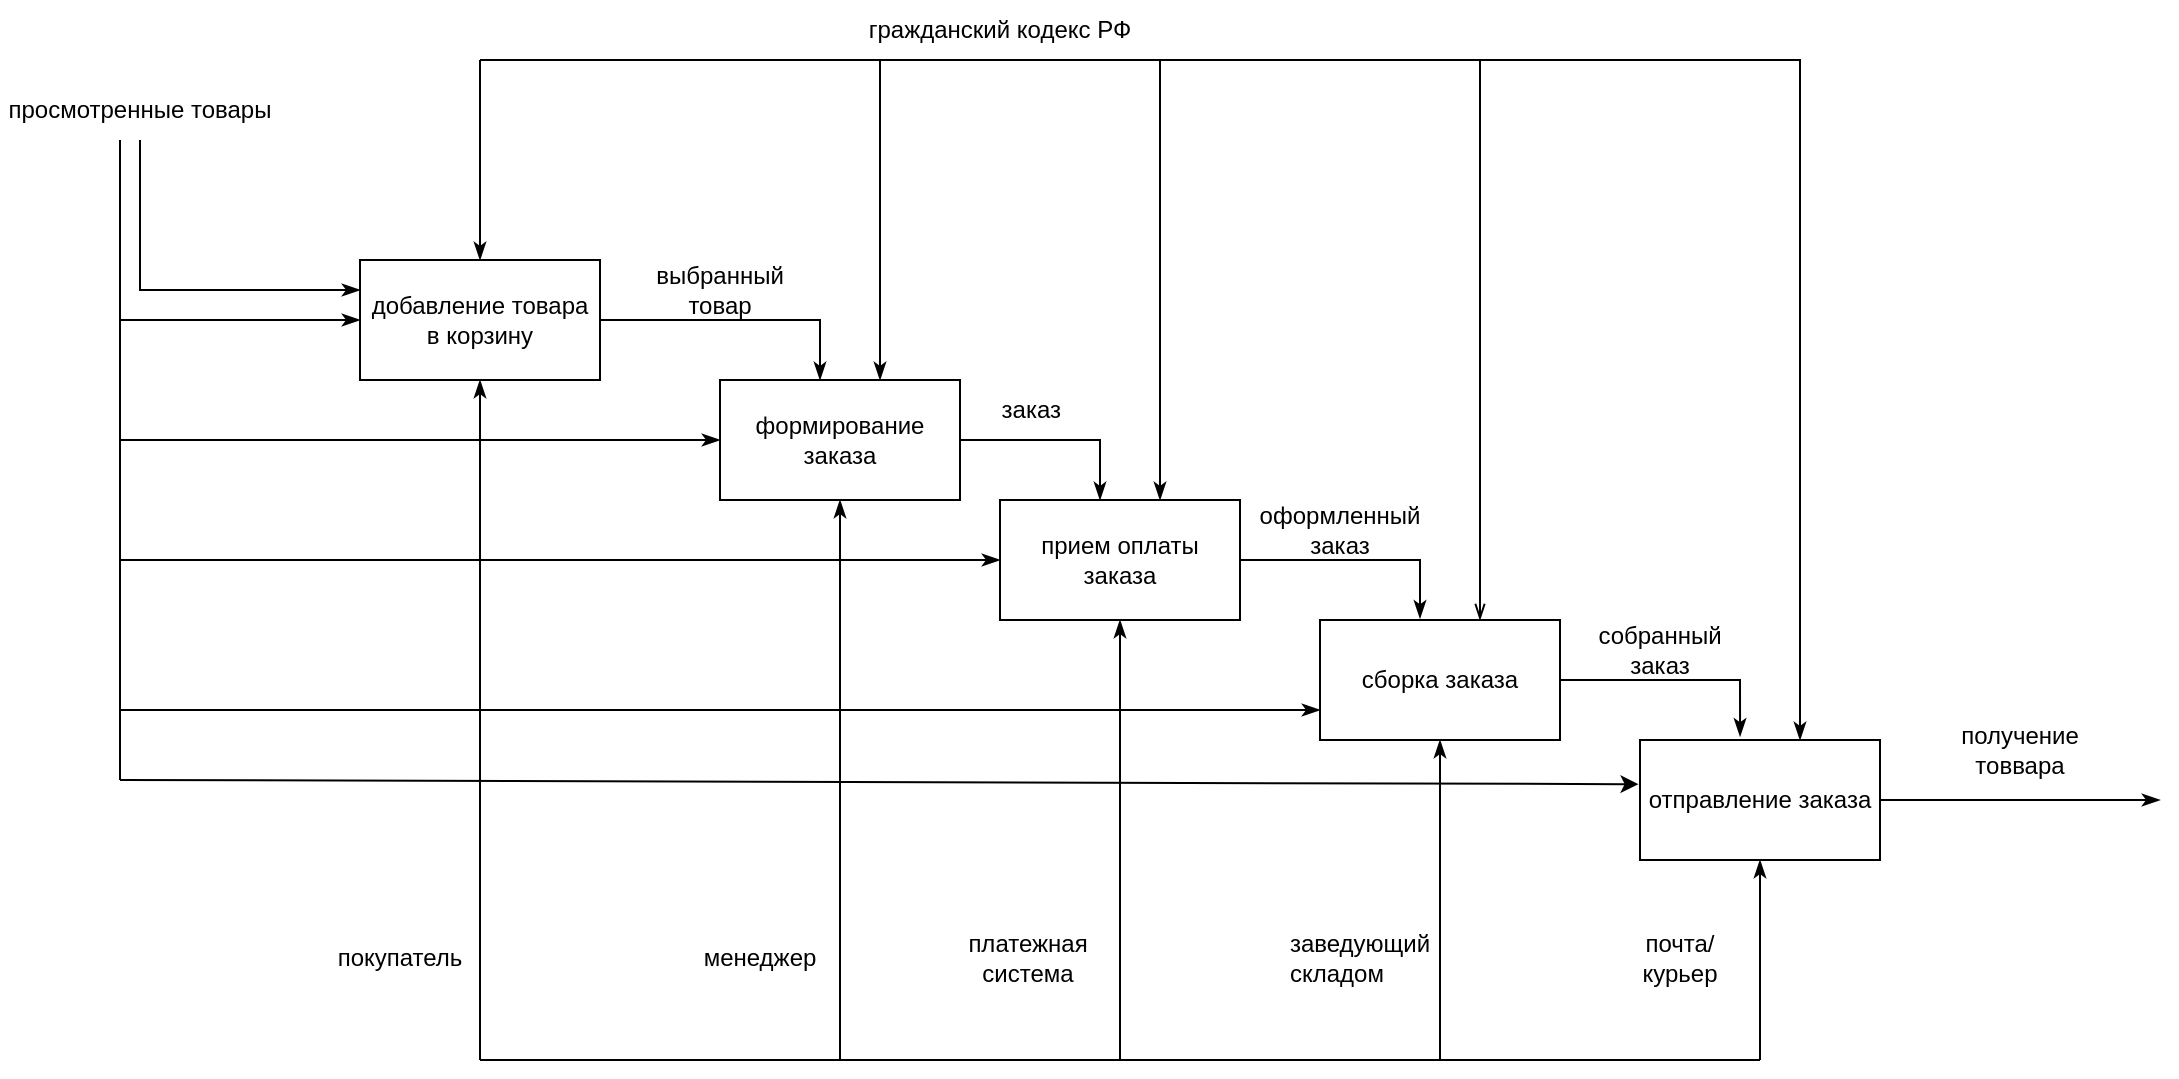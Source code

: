 <mxfile version="20.7.4" type="github">
  <diagram id="glhK0zOpFnoQOq7FCIw7" name="Страница 1">
    <mxGraphModel dx="1673" dy="511" grid="1" gridSize="10" guides="1" tooltips="1" connect="1" arrows="1" fold="1" page="1" pageScale="1" pageWidth="827" pageHeight="1169" math="0" shadow="0">
      <root>
        <mxCell id="0" />
        <mxCell id="1" parent="0" />
        <mxCell id="yz2SOgv6ChgbIjhnNK0O-1" value="гражданский кодекс РФ" style="text;html=1;strokeColor=none;fillColor=none;align=center;verticalAlign=middle;whiteSpace=wrap;rounded=0;" parent="1" vertex="1">
          <mxGeometry x="280" y="90" width="240" height="30" as="geometry" />
        </mxCell>
        <mxCell id="yz2SOgv6ChgbIjhnNK0O-11" style="edgeStyle=orthogonalEdgeStyle;rounded=0;orthogonalLoop=1;jettySize=auto;html=1;endArrow=none;endFill=0;startArrow=classicThin;startFill=1;" parent="1" source="yz2SOgv6ChgbIjhnNK0O-2" edge="1">
          <mxGeometry relative="1" as="geometry">
            <mxPoint x="140" y="120" as="targetPoint" />
          </mxGeometry>
        </mxCell>
        <mxCell id="yz2SOgv6ChgbIjhnNK0O-25" style="edgeStyle=orthogonalEdgeStyle;rounded=0;orthogonalLoop=1;jettySize=auto;html=1;entryX=0.417;entryY=0;entryDx=0;entryDy=0;entryPerimeter=0;startArrow=none;startFill=0;endArrow=classicThin;endFill=1;" parent="1" source="yz2SOgv6ChgbIjhnNK0O-2" target="yz2SOgv6ChgbIjhnNK0O-3" edge="1">
          <mxGeometry relative="1" as="geometry">
            <Array as="points">
              <mxPoint x="310" y="250" />
              <mxPoint x="310" y="280" />
            </Array>
          </mxGeometry>
        </mxCell>
        <mxCell id="l5fiwy4r65FgzJMoBx0N-13" style="edgeStyle=orthogonalEdgeStyle;rounded=0;orthogonalLoop=1;jettySize=auto;html=1;startArrow=classicThin;startFill=1;endArrow=none;endFill=0;" edge="1" parent="1" source="yz2SOgv6ChgbIjhnNK0O-2">
          <mxGeometry relative="1" as="geometry">
            <mxPoint x="140" y="620" as="targetPoint" />
          </mxGeometry>
        </mxCell>
        <mxCell id="yz2SOgv6ChgbIjhnNK0O-2" value="добавление товара в корзину" style="rounded=0;whiteSpace=wrap;html=1;" parent="1" vertex="1">
          <mxGeometry x="80" y="220" width="120" height="60" as="geometry" />
        </mxCell>
        <mxCell id="yz2SOgv6ChgbIjhnNK0O-13" style="edgeStyle=orthogonalEdgeStyle;rounded=0;orthogonalLoop=1;jettySize=auto;html=1;endArrow=none;endFill=0;startArrow=classicThin;startFill=1;" parent="1" source="yz2SOgv6ChgbIjhnNK0O-3" edge="1">
          <mxGeometry relative="1" as="geometry">
            <mxPoint x="300" y="120" as="targetPoint" />
            <Array as="points">
              <mxPoint x="340" y="120" />
            </Array>
          </mxGeometry>
        </mxCell>
        <mxCell id="yz2SOgv6ChgbIjhnNK0O-26" style="edgeStyle=orthogonalEdgeStyle;rounded=0;orthogonalLoop=1;jettySize=auto;html=1;startArrow=none;startFill=0;endArrow=classicThin;endFill=1;" parent="1" source="yz2SOgv6ChgbIjhnNK0O-3" target="yz2SOgv6ChgbIjhnNK0O-4" edge="1">
          <mxGeometry relative="1" as="geometry">
            <Array as="points">
              <mxPoint x="450" y="310" />
            </Array>
          </mxGeometry>
        </mxCell>
        <mxCell id="yz2SOgv6ChgbIjhnNK0O-37" style="edgeStyle=orthogonalEdgeStyle;rounded=0;orthogonalLoop=1;jettySize=auto;html=1;startArrow=classicThin;startFill=1;endArrow=none;endFill=0;" parent="1" source="yz2SOgv6ChgbIjhnNK0O-3" edge="1">
          <mxGeometry relative="1" as="geometry">
            <mxPoint x="-40" y="310" as="targetPoint" />
          </mxGeometry>
        </mxCell>
        <mxCell id="l5fiwy4r65FgzJMoBx0N-9" style="edgeStyle=orthogonalEdgeStyle;rounded=0;orthogonalLoop=1;jettySize=auto;html=1;endArrow=none;endFill=0;startArrow=classicThin;startFill=1;" edge="1" parent="1" source="yz2SOgv6ChgbIjhnNK0O-3">
          <mxGeometry relative="1" as="geometry">
            <mxPoint x="320" y="620" as="targetPoint" />
          </mxGeometry>
        </mxCell>
        <mxCell id="yz2SOgv6ChgbIjhnNK0O-3" value="формирование заказа" style="rounded=0;whiteSpace=wrap;html=1;" parent="1" vertex="1">
          <mxGeometry x="260" y="280" width="120" height="60" as="geometry" />
        </mxCell>
        <mxCell id="yz2SOgv6ChgbIjhnNK0O-15" style="edgeStyle=orthogonalEdgeStyle;rounded=0;orthogonalLoop=1;jettySize=auto;html=1;endArrow=none;endFill=0;startArrow=classicThin;startFill=1;" parent="1" source="yz2SOgv6ChgbIjhnNK0O-4" edge="1">
          <mxGeometry relative="1" as="geometry">
            <mxPoint x="460" y="120" as="targetPoint" />
            <Array as="points">
              <mxPoint x="480" y="120" />
            </Array>
          </mxGeometry>
        </mxCell>
        <mxCell id="yz2SOgv6ChgbIjhnNK0O-27" style="edgeStyle=orthogonalEdgeStyle;rounded=0;orthogonalLoop=1;jettySize=auto;html=1;entryX=0.412;entryY=-0.014;entryDx=0;entryDy=0;startArrow=none;startFill=0;endArrow=classicThin;endFill=1;entryPerimeter=0;" parent="1" source="yz2SOgv6ChgbIjhnNK0O-4" target="yz2SOgv6ChgbIjhnNK0O-5" edge="1">
          <mxGeometry relative="1" as="geometry">
            <Array as="points">
              <mxPoint x="610" y="370" />
              <mxPoint x="610" y="399" />
            </Array>
          </mxGeometry>
        </mxCell>
        <mxCell id="yz2SOgv6ChgbIjhnNK0O-39" style="edgeStyle=orthogonalEdgeStyle;rounded=0;orthogonalLoop=1;jettySize=auto;html=1;startArrow=classicThin;startFill=1;endArrow=none;endFill=0;" parent="1" source="yz2SOgv6ChgbIjhnNK0O-4" edge="1">
          <mxGeometry relative="1" as="geometry">
            <mxPoint x="-40" y="370" as="targetPoint" />
          </mxGeometry>
        </mxCell>
        <mxCell id="l5fiwy4r65FgzJMoBx0N-12" style="edgeStyle=orthogonalEdgeStyle;rounded=0;orthogonalLoop=1;jettySize=auto;html=1;startArrow=classicThin;startFill=1;endArrow=none;endFill=0;" edge="1" parent="1" source="yz2SOgv6ChgbIjhnNK0O-4">
          <mxGeometry relative="1" as="geometry">
            <mxPoint x="460" y="620" as="targetPoint" />
          </mxGeometry>
        </mxCell>
        <mxCell id="yz2SOgv6ChgbIjhnNK0O-4" value="прием оплаты заказа" style="rounded=0;whiteSpace=wrap;html=1;" parent="1" vertex="1">
          <mxGeometry x="400" y="340" width="120" height="60" as="geometry" />
        </mxCell>
        <mxCell id="yz2SOgv6ChgbIjhnNK0O-17" style="edgeStyle=orthogonalEdgeStyle;rounded=0;orthogonalLoop=1;jettySize=auto;html=1;endArrow=none;endFill=0;startArrow=openThin;startFill=0;" parent="1" source="yz2SOgv6ChgbIjhnNK0O-5" edge="1">
          <mxGeometry relative="1" as="geometry">
            <mxPoint x="620" y="120" as="targetPoint" />
            <Array as="points">
              <mxPoint x="640" y="120" />
            </Array>
          </mxGeometry>
        </mxCell>
        <mxCell id="l5fiwy4r65FgzJMoBx0N-11" style="edgeStyle=orthogonalEdgeStyle;rounded=0;orthogonalLoop=1;jettySize=auto;html=1;startArrow=classicThin;startFill=1;endArrow=none;endFill=0;" edge="1" parent="1" source="yz2SOgv6ChgbIjhnNK0O-5">
          <mxGeometry relative="1" as="geometry">
            <mxPoint x="620" y="620" as="targetPoint" />
          </mxGeometry>
        </mxCell>
        <mxCell id="l5fiwy4r65FgzJMoBx0N-21" style="edgeStyle=orthogonalEdgeStyle;rounded=0;orthogonalLoop=1;jettySize=auto;html=1;entryX=0.417;entryY=-0.03;entryDx=0;entryDy=0;startArrow=none;startFill=0;endArrow=classicThin;endFill=1;entryPerimeter=0;" edge="1" parent="1" source="yz2SOgv6ChgbIjhnNK0O-5" target="l5fiwy4r65FgzJMoBx0N-18">
          <mxGeometry relative="1" as="geometry">
            <Array as="points">
              <mxPoint x="770" y="430" />
            </Array>
          </mxGeometry>
        </mxCell>
        <mxCell id="yz2SOgv6ChgbIjhnNK0O-5" value="сборка заказа" style="rounded=0;whiteSpace=wrap;html=1;" parent="1" vertex="1">
          <mxGeometry x="560" y="400" width="120" height="60" as="geometry" />
        </mxCell>
        <mxCell id="yz2SOgv6ChgbIjhnNK0O-23" style="edgeStyle=orthogonalEdgeStyle;rounded=0;orthogonalLoop=1;jettySize=auto;html=1;entryX=0;entryY=0.25;entryDx=0;entryDy=0;startArrow=none;startFill=0;endArrow=classicThin;endFill=1;exitX=0.5;exitY=1;exitDx=0;exitDy=0;" parent="1" source="yz2SOgv6ChgbIjhnNK0O-6" target="yz2SOgv6ChgbIjhnNK0O-2" edge="1">
          <mxGeometry relative="1" as="geometry" />
        </mxCell>
        <mxCell id="yz2SOgv6ChgbIjhnNK0O-24" style="edgeStyle=orthogonalEdgeStyle;rounded=0;orthogonalLoop=1;jettySize=auto;html=1;entryX=0;entryY=0.75;entryDx=0;entryDy=0;startArrow=none;startFill=0;endArrow=classicThin;endFill=1;" parent="1" target="yz2SOgv6ChgbIjhnNK0O-5" edge="1">
          <mxGeometry relative="1" as="geometry">
            <Array as="points">
              <mxPoint x="-40" y="160" />
              <mxPoint x="-40" y="445" />
            </Array>
            <mxPoint x="-40" y="170" as="sourcePoint" />
          </mxGeometry>
        </mxCell>
        <mxCell id="yz2SOgv6ChgbIjhnNK0O-6" value="просмотренные товары" style="text;html=1;strokeColor=none;fillColor=none;align=center;verticalAlign=middle;whiteSpace=wrap;rounded=0;" parent="1" vertex="1">
          <mxGeometry x="-100" y="130" width="140" height="30" as="geometry" />
        </mxCell>
        <mxCell id="yz2SOgv6ChgbIjhnNK0O-9" value="" style="endArrow=none;html=1;rounded=0;" parent="1" edge="1">
          <mxGeometry width="50" height="50" relative="1" as="geometry">
            <mxPoint x="140" y="120" as="sourcePoint" />
            <mxPoint x="780" y="120" as="targetPoint" />
          </mxGeometry>
        </mxCell>
        <mxCell id="yz2SOgv6ChgbIjhnNK0O-20" value="собранный &lt;br&gt;заказ" style="text;html=1;strokeColor=none;fillColor=none;align=center;verticalAlign=middle;whiteSpace=wrap;rounded=0;" parent="1" vertex="1">
          <mxGeometry x="670" y="400" width="120" height="30" as="geometry" />
        </mxCell>
        <mxCell id="yz2SOgv6ChgbIjhnNK0O-35" value="" style="endArrow=classicThin;html=1;rounded=0;entryX=0;entryY=0.5;entryDx=0;entryDy=0;endFill=1;" parent="1" target="yz2SOgv6ChgbIjhnNK0O-2" edge="1">
          <mxGeometry width="50" height="50" relative="1" as="geometry">
            <mxPoint x="-40" y="250" as="sourcePoint" />
            <mxPoint x="70" y="250" as="targetPoint" />
          </mxGeometry>
        </mxCell>
        <mxCell id="l5fiwy4r65FgzJMoBx0N-3" value="выбранный &lt;br&gt;товар" style="text;html=1;strokeColor=none;fillColor=none;align=center;verticalAlign=middle;whiteSpace=wrap;rounded=0;" vertex="1" parent="1">
          <mxGeometry x="200" y="220" width="120" height="30" as="geometry" />
        </mxCell>
        <mxCell id="l5fiwy4r65FgzJMoBx0N-7" value="&amp;nbsp;заказ" style="text;html=1;strokeColor=none;fillColor=none;align=center;verticalAlign=middle;whiteSpace=wrap;rounded=0;" vertex="1" parent="1">
          <mxGeometry x="384" y="280" width="60" height="30" as="geometry" />
        </mxCell>
        <mxCell id="l5fiwy4r65FgzJMoBx0N-8" value="оформленный заказ" style="text;html=1;strokeColor=none;fillColor=none;align=center;verticalAlign=middle;whiteSpace=wrap;rounded=0;" vertex="1" parent="1">
          <mxGeometry x="540" y="340" width="60" height="30" as="geometry" />
        </mxCell>
        <mxCell id="l5fiwy4r65FgzJMoBx0N-10" value="" style="endArrow=none;html=1;rounded=0;endFill=0;" edge="1" parent="1">
          <mxGeometry width="50" height="50" relative="1" as="geometry">
            <mxPoint x="140" y="620" as="sourcePoint" />
            <mxPoint x="780" y="620" as="targetPoint" />
          </mxGeometry>
        </mxCell>
        <mxCell id="l5fiwy4r65FgzJMoBx0N-14" value="покупатель" style="text;html=1;strokeColor=none;fillColor=none;align=center;verticalAlign=middle;whiteSpace=wrap;rounded=0;" vertex="1" parent="1">
          <mxGeometry x="70" y="554" width="60" height="30" as="geometry" />
        </mxCell>
        <mxCell id="l5fiwy4r65FgzJMoBx0N-15" value="менеджер" style="text;html=1;strokeColor=none;fillColor=none;align=center;verticalAlign=middle;whiteSpace=wrap;rounded=0;" vertex="1" parent="1">
          <mxGeometry x="250" y="554" width="60" height="30" as="geometry" />
        </mxCell>
        <mxCell id="l5fiwy4r65FgzJMoBx0N-16" value="платежная система" style="text;html=1;strokeColor=none;fillColor=none;align=center;verticalAlign=middle;whiteSpace=wrap;rounded=0;" vertex="1" parent="1">
          <mxGeometry x="384" y="554" width="60" height="30" as="geometry" />
        </mxCell>
        <mxCell id="l5fiwy4r65FgzJMoBx0N-17" value="&lt;div style=&quot;text-align: start;&quot;&gt;заведующий складом&lt;/div&gt;" style="text;html=1;strokeColor=none;fillColor=none;align=center;verticalAlign=middle;whiteSpace=wrap;rounded=0;" vertex="1" parent="1">
          <mxGeometry x="550" y="554" width="60" height="30" as="geometry" />
        </mxCell>
        <mxCell id="l5fiwy4r65FgzJMoBx0N-22" style="edgeStyle=orthogonalEdgeStyle;rounded=0;orthogonalLoop=1;jettySize=auto;html=1;startArrow=classicThin;startFill=1;endArrow=none;endFill=0;" edge="1" parent="1" source="l5fiwy4r65FgzJMoBx0N-18">
          <mxGeometry relative="1" as="geometry">
            <mxPoint x="780.0" y="120" as="targetPoint" />
            <Array as="points">
              <mxPoint x="800" y="120" />
            </Array>
          </mxGeometry>
        </mxCell>
        <mxCell id="l5fiwy4r65FgzJMoBx0N-23" style="edgeStyle=orthogonalEdgeStyle;rounded=0;orthogonalLoop=1;jettySize=auto;html=1;startArrow=classicThin;startFill=1;endArrow=none;endFill=0;" edge="1" parent="1" source="l5fiwy4r65FgzJMoBx0N-18">
          <mxGeometry relative="1" as="geometry">
            <mxPoint x="780.0" y="620" as="targetPoint" />
          </mxGeometry>
        </mxCell>
        <mxCell id="l5fiwy4r65FgzJMoBx0N-25" style="edgeStyle=orthogonalEdgeStyle;rounded=0;orthogonalLoop=1;jettySize=auto;html=1;startArrow=none;startFill=0;endArrow=classicThin;endFill=1;" edge="1" parent="1" source="l5fiwy4r65FgzJMoBx0N-18">
          <mxGeometry relative="1" as="geometry">
            <mxPoint x="980.0" y="490" as="targetPoint" />
          </mxGeometry>
        </mxCell>
        <mxCell id="l5fiwy4r65FgzJMoBx0N-18" value="отправление заказа" style="rounded=0;whiteSpace=wrap;html=1;" vertex="1" parent="1">
          <mxGeometry x="720" y="460" width="120" height="60" as="geometry" />
        </mxCell>
        <mxCell id="l5fiwy4r65FgzJMoBx0N-24" value="почта/курьер" style="text;html=1;strokeColor=none;fillColor=none;align=center;verticalAlign=middle;whiteSpace=wrap;rounded=0;" vertex="1" parent="1">
          <mxGeometry x="710" y="554" width="60" height="30" as="geometry" />
        </mxCell>
        <mxCell id="l5fiwy4r65FgzJMoBx0N-26" value="получение товвара" style="text;html=1;strokeColor=none;fillColor=none;align=center;verticalAlign=middle;whiteSpace=wrap;rounded=0;" vertex="1" parent="1">
          <mxGeometry x="880" y="450" width="60" height="30" as="geometry" />
        </mxCell>
        <mxCell id="l5fiwy4r65FgzJMoBx0N-27" value="" style="endArrow=none;html=1;rounded=0;" edge="1" parent="1">
          <mxGeometry width="50" height="50" relative="1" as="geometry">
            <mxPoint x="-40" y="480" as="sourcePoint" />
            <mxPoint x="-40" y="440" as="targetPoint" />
          </mxGeometry>
        </mxCell>
        <mxCell id="l5fiwy4r65FgzJMoBx0N-28" value="" style="endArrow=classic;html=1;rounded=0;entryX=-0.006;entryY=0.368;entryDx=0;entryDy=0;entryPerimeter=0;" edge="1" parent="1" target="l5fiwy4r65FgzJMoBx0N-18">
          <mxGeometry width="50" height="50" relative="1" as="geometry">
            <mxPoint x="-40" y="480" as="sourcePoint" />
            <mxPoint x="430" y="430" as="targetPoint" />
          </mxGeometry>
        </mxCell>
      </root>
    </mxGraphModel>
  </diagram>
</mxfile>
